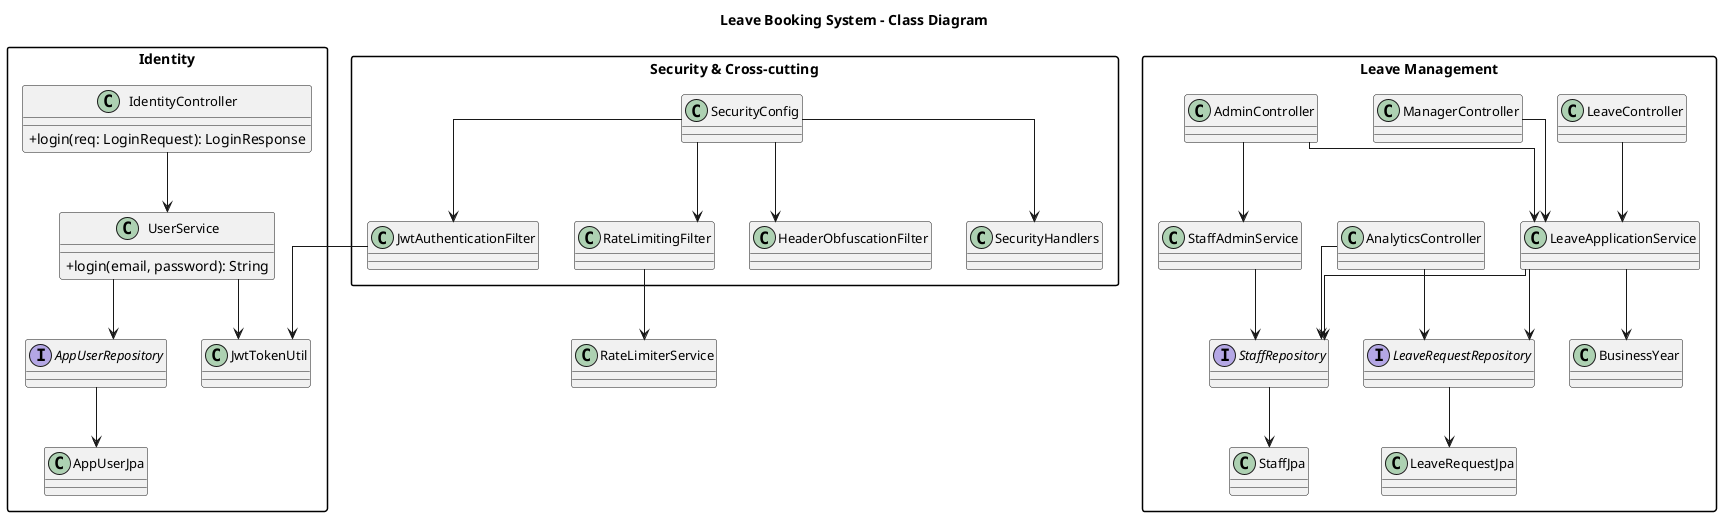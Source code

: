@startuml
title Leave Booking System - Class Diagram
skinparam linetype ortho
skinparam classAttributeIconSize 0
skinparam shadowing false
skinparam packageStyle rectangle
skinparam packageTitleFontSize 16
skinparam classFontSize 13

package "Identity" {
  class IdentityController {
    +login(req: LoginRequest): LoginResponse
  }
  class UserService {
    +login(email, password): String
  }
  interface AppUserRepository
  class AppUserJpa
  class JwtTokenUtil
}

package "Leave Management" {
  class LeaveController
  class ManagerController
  class AdminController
  class AnalyticsController
  class LeaveApplicationService
  class StaffAdminService
  interface LeaveRequestRepository
  interface StaffRepository
  class LeaveRequestJpa
  class StaffJpa
  class BusinessYear
}

package "Security & Cross-cutting" {
  class SecurityConfig
  class JwtAuthenticationFilter
  class RateLimitingFilter
  class HeaderObfuscationFilter
  class SecurityHandlers
}

IdentityController --> UserService
UserService --> AppUserRepository
AppUserRepository --> AppUserJpa
UserService --> JwtTokenUtil

LeaveController --> LeaveApplicationService
ManagerController --> LeaveApplicationService
AdminController --> LeaveApplicationService
AdminController --> StaffAdminService
AnalyticsController --> LeaveRequestRepository
AnalyticsController --> StaffRepository
StaffAdminService --> StaffRepository
LeaveApplicationService --> LeaveRequestRepository
LeaveApplicationService --> StaffRepository
LeaveApplicationService --> BusinessYear
LeaveRequestRepository --> LeaveRequestJpa
StaffRepository --> StaffJpa

SecurityConfig --> JwtAuthenticationFilter
SecurityConfig --> RateLimitingFilter
SecurityConfig --> HeaderObfuscationFilter
SecurityConfig --> SecurityHandlers
JwtAuthenticationFilter --> JwtTokenUtil
RateLimitingFilter --> "RateLimiterService"
@enduml
